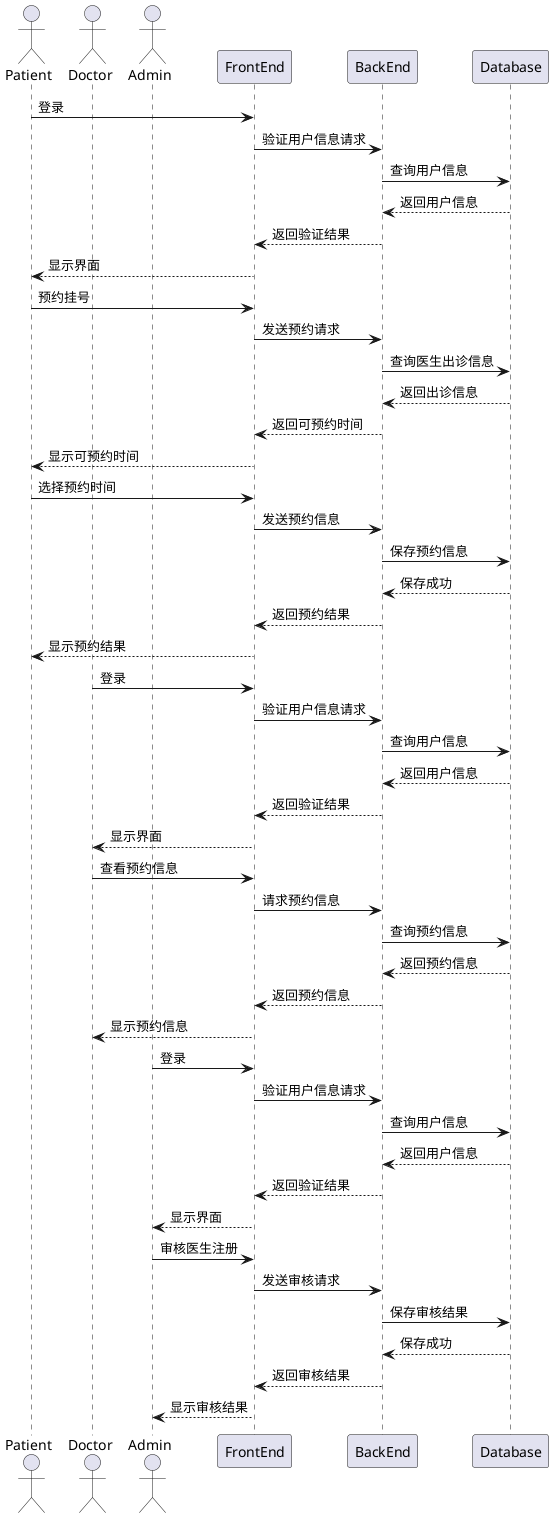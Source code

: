 @startuml seq
actor Patient
actor Doctor
actor Admin
participant FrontEnd
participant BackEnd
participant Database

Patient -> FrontEnd: 登录
FrontEnd -> BackEnd: 验证用户信息请求
BackEnd -> Database: 查询用户信息
Database --> BackEnd: 返回用户信息
BackEnd --> FrontEnd: 返回验证结果
FrontEnd --> Patient: 显示界面

Patient -> FrontEnd: 预约挂号
FrontEnd -> BackEnd: 发送预约请求
BackEnd -> Database: 查询医生出诊信息
Database --> BackEnd: 返回出诊信息
BackEnd --> FrontEnd: 返回可预约时间
FrontEnd --> Patient: 显示可预约时间
Patient -> FrontEnd: 选择预约时间
FrontEnd -> BackEnd: 发送预约信息
BackEnd -> Database: 保存预约信息
Database --> BackEnd: 保存成功
BackEnd --> FrontEnd: 返回预约结果
FrontEnd --> Patient: 显示预约结果

Doctor -> FrontEnd: 登录
FrontEnd -> BackEnd: 验证用户信息请求
BackEnd -> Database: 查询用户信息
Database --> BackEnd: 返回用户信息
BackEnd --> FrontEnd: 返回验证结果
FrontEnd --> Doctor: 显示界面

Doctor -> FrontEnd: 查看预约信息
FrontEnd -> BackEnd: 请求预约信息
BackEnd -> Database: 查询预约信息
Database --> BackEnd: 返回预约信息
BackEnd --> FrontEnd: 返回预约信息
FrontEnd --> Doctor: 显示预约信息

Admin -> FrontEnd: 登录
FrontEnd -> BackEnd: 验证用户信息请求
BackEnd -> Database: 查询用户信息
Database --> BackEnd: 返回用户信息
BackEnd --> FrontEnd: 返回验证结果
FrontEnd --> Admin: 显示界面

Admin -> FrontEnd: 审核医生注册
FrontEnd -> BackEnd: 发送审核请求
BackEnd -> Database: 保存审核结果
Database --> BackEnd: 保存成功
BackEnd --> FrontEnd: 返回审核结果
FrontEnd --> Admin: 显示审核结果

@enduml
